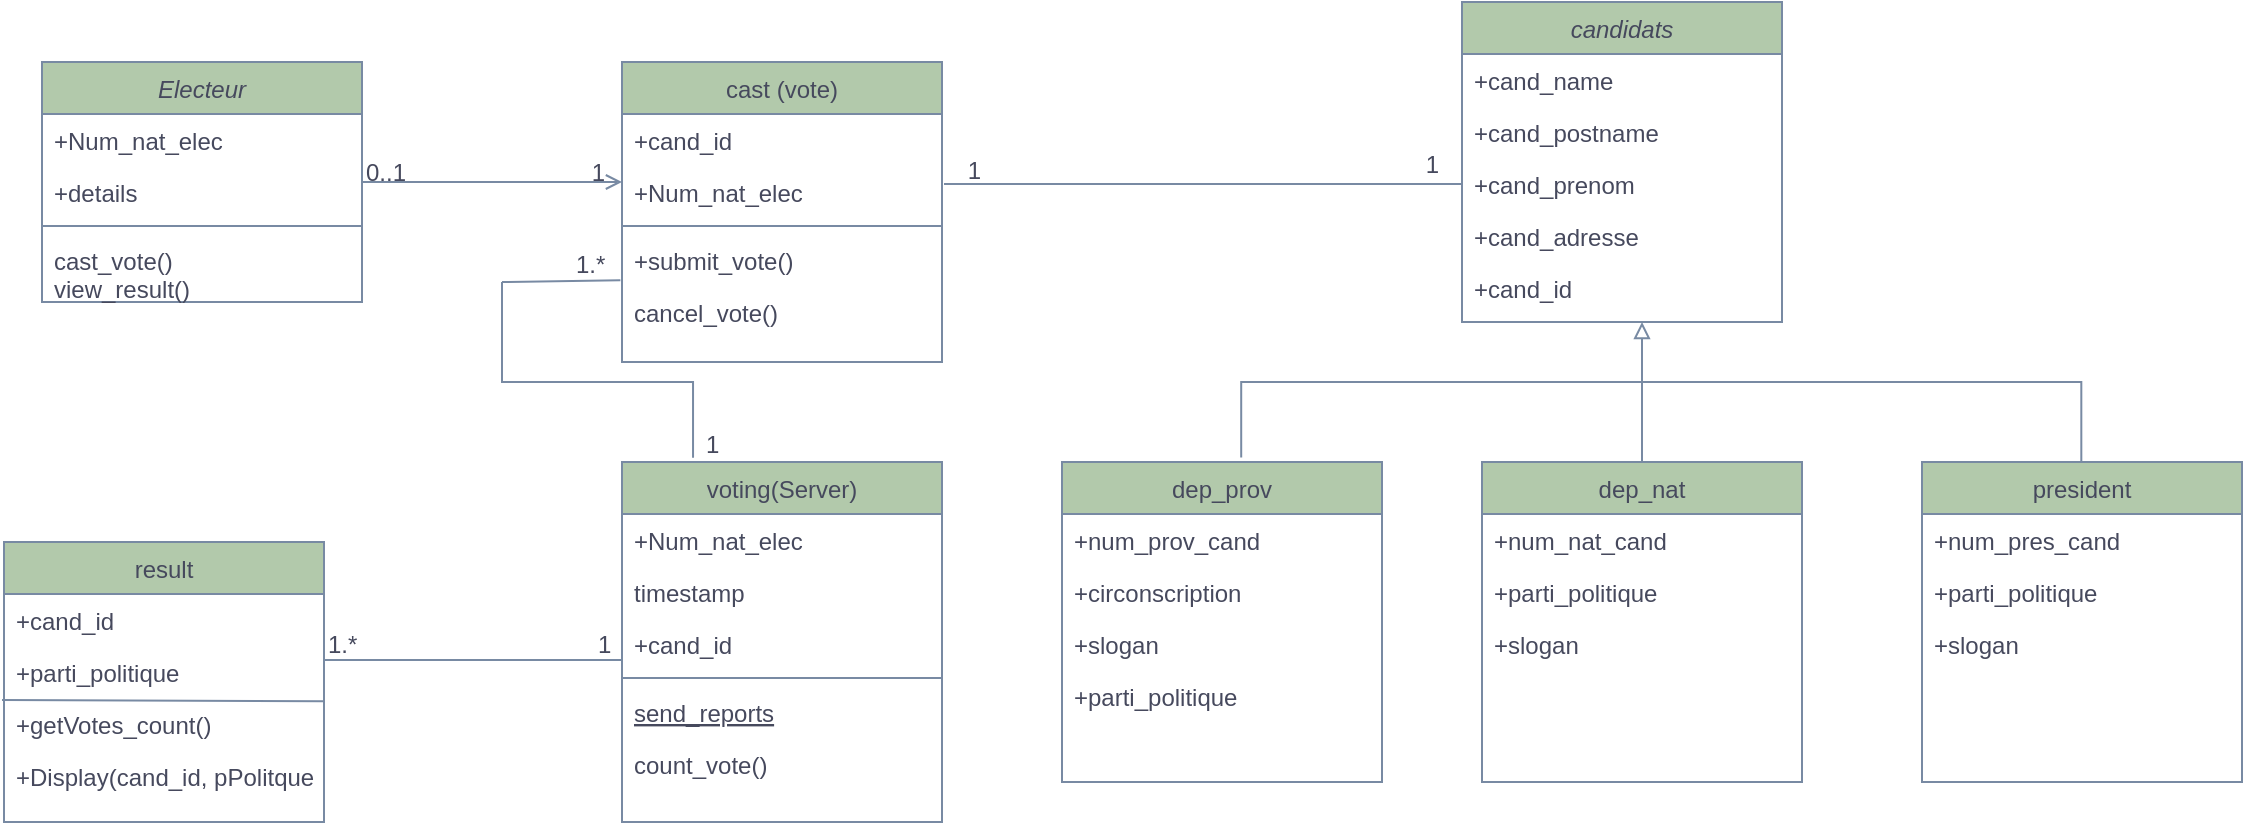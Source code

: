 <mxfile version="13.9.9" type="device"><diagram id="C5RBs43oDa-KdzZeNtuy" name="Page-1"><mxGraphModel dx="761" dy="346" grid="1" gridSize="10" guides="1" tooltips="1" connect="1" arrows="1" fold="1" page="1" pageScale="1" pageWidth="1200" pageHeight="400" math="0" shadow="0"><root><mxCell id="WIyWlLk6GJQsqaUBKTNV-0"/><mxCell id="WIyWlLk6GJQsqaUBKTNV-1" parent="WIyWlLk6GJQsqaUBKTNV-0"/><mxCell id="zkfFHV4jXpPFQw0GAbJ--0" value="Electeur" style="swimlane;fontStyle=2;align=center;verticalAlign=top;childLayout=stackLayout;horizontal=1;startSize=26;horizontalStack=0;resizeParent=1;resizeLast=0;collapsible=1;marginBottom=0;rounded=0;shadow=0;strokeWidth=1;fillColor=#B2C9AB;strokeColor=#788AA3;fontColor=#46495D;" parent="WIyWlLk6GJQsqaUBKTNV-1" vertex="1"><mxGeometry x="90" y="100" width="160" height="120" as="geometry"><mxRectangle x="230" y="140" width="160" height="26" as="alternateBounds"/></mxGeometry></mxCell><mxCell id="zkfFHV4jXpPFQw0GAbJ--1" value="+Num_nat_elec" style="text;align=left;verticalAlign=top;spacingLeft=4;spacingRight=4;overflow=hidden;rotatable=0;points=[[0,0.5],[1,0.5]];portConstraint=eastwest;fontColor=#46495D;" parent="zkfFHV4jXpPFQw0GAbJ--0" vertex="1"><mxGeometry y="26" width="160" height="26" as="geometry"/></mxCell><mxCell id="zkfFHV4jXpPFQw0GAbJ--2" value="+details" style="text;align=left;verticalAlign=top;spacingLeft=4;spacingRight=4;overflow=hidden;rotatable=0;points=[[0,0.5],[1,0.5]];portConstraint=eastwest;rounded=0;shadow=0;html=0;fontColor=#46495D;" parent="zkfFHV4jXpPFQw0GAbJ--0" vertex="1"><mxGeometry y="52" width="160" height="26" as="geometry"/></mxCell><mxCell id="zkfFHV4jXpPFQw0GAbJ--4" value="" style="line;html=1;strokeWidth=1;align=left;verticalAlign=middle;spacingTop=-1;spacingLeft=3;spacingRight=3;rotatable=0;labelPosition=right;points=[];portConstraint=eastwest;fillColor=#B2C9AB;strokeColor=#788AA3;fontColor=#46495D;" parent="zkfFHV4jXpPFQw0GAbJ--0" vertex="1"><mxGeometry y="78" width="160" height="8" as="geometry"/></mxCell><mxCell id="zkfFHV4jXpPFQw0GAbJ--5" value="cast_vote()&#10;view_result()" style="text;align=left;verticalAlign=top;spacingLeft=4;spacingRight=4;overflow=hidden;rotatable=0;points=[[0,0.5],[1,0.5]];portConstraint=eastwest;fontColor=#46495D;" parent="zkfFHV4jXpPFQw0GAbJ--0" vertex="1"><mxGeometry y="86" width="160" height="34" as="geometry"/></mxCell><mxCell id="zkfFHV4jXpPFQw0GAbJ--6" value="voting(Server)" style="swimlane;fontStyle=0;align=center;verticalAlign=top;childLayout=stackLayout;horizontal=1;startSize=26;horizontalStack=0;resizeParent=1;resizeLast=0;collapsible=1;marginBottom=0;rounded=0;shadow=0;strokeWidth=1;fillColor=#B2C9AB;strokeColor=#788AA3;fontColor=#46495D;" parent="WIyWlLk6GJQsqaUBKTNV-1" vertex="1"><mxGeometry x="380" y="300" width="160" height="180" as="geometry"><mxRectangle x="130" y="380" width="160" height="26" as="alternateBounds"/></mxGeometry></mxCell><mxCell id="AhHvdyiRwYtzMfszBJQ5-55" value="+Num_nat_elec" style="text;align=left;verticalAlign=top;spacingLeft=4;spacingRight=4;overflow=hidden;rotatable=0;points=[[0,0.5],[1,0.5]];portConstraint=eastwest;fontColor=#46495D;" vertex="1" parent="zkfFHV4jXpPFQw0GAbJ--6"><mxGeometry y="26" width="160" height="26" as="geometry"/></mxCell><mxCell id="AhHvdyiRwYtzMfszBJQ5-57" value="timestamp" style="text;align=left;verticalAlign=top;spacingLeft=4;spacingRight=4;overflow=hidden;rotatable=0;points=[[0,0.5],[1,0.5]];portConstraint=eastwest;fontColor=#46495D;" vertex="1" parent="zkfFHV4jXpPFQw0GAbJ--6"><mxGeometry y="52" width="160" height="26" as="geometry"/></mxCell><mxCell id="AhHvdyiRwYtzMfszBJQ5-56" value="+cand_id" style="text;align=left;verticalAlign=top;spacingLeft=4;spacingRight=4;overflow=hidden;rotatable=0;points=[[0,0.5],[1,0.5]];portConstraint=eastwest;fontColor=#46495D;" vertex="1" parent="zkfFHV4jXpPFQw0GAbJ--6"><mxGeometry y="78" width="160" height="26" as="geometry"/></mxCell><mxCell id="zkfFHV4jXpPFQw0GAbJ--9" value="" style="line;html=1;strokeWidth=1;align=left;verticalAlign=middle;spacingTop=-1;spacingLeft=3;spacingRight=3;rotatable=0;labelPosition=right;points=[];portConstraint=eastwest;fillColor=#B2C9AB;strokeColor=#788AA3;fontColor=#46495D;" parent="zkfFHV4jXpPFQw0GAbJ--6" vertex="1"><mxGeometry y="104" width="160" height="8" as="geometry"/></mxCell><mxCell id="zkfFHV4jXpPFQw0GAbJ--10" value="send_reports" style="text;align=left;verticalAlign=top;spacingLeft=4;spacingRight=4;overflow=hidden;rotatable=0;points=[[0,0.5],[1,0.5]];portConstraint=eastwest;fontStyle=4;fontColor=#46495D;" parent="zkfFHV4jXpPFQw0GAbJ--6" vertex="1"><mxGeometry y="112" width="160" height="26" as="geometry"/></mxCell><mxCell id="zkfFHV4jXpPFQw0GAbJ--11" value="count_vote()" style="text;align=left;verticalAlign=top;spacingLeft=4;spacingRight=4;overflow=hidden;rotatable=0;points=[[0,0.5],[1,0.5]];portConstraint=eastwest;fontColor=#46495D;" parent="zkfFHV4jXpPFQw0GAbJ--6" vertex="1"><mxGeometry y="138" width="160" height="26" as="geometry"/></mxCell><mxCell id="zkfFHV4jXpPFQw0GAbJ--17" value="cast (vote)" style="swimlane;fontStyle=0;align=center;verticalAlign=top;childLayout=stackLayout;horizontal=1;startSize=26;horizontalStack=0;resizeParent=1;resizeLast=0;collapsible=1;marginBottom=0;rounded=0;shadow=0;strokeWidth=1;fillColor=#B2C9AB;strokeColor=#788AA3;fontColor=#46495D;" parent="WIyWlLk6GJQsqaUBKTNV-1" vertex="1"><mxGeometry x="380" y="100" width="160" height="150" as="geometry"><mxRectangle x="550" y="140" width="160" height="26" as="alternateBounds"/></mxGeometry></mxCell><mxCell id="zkfFHV4jXpPFQw0GAbJ--18" value="+cand_id" style="text;align=left;verticalAlign=top;spacingLeft=4;spacingRight=4;overflow=hidden;rotatable=0;points=[[0,0.5],[1,0.5]];portConstraint=eastwest;fontColor=#46495D;" parent="zkfFHV4jXpPFQw0GAbJ--17" vertex="1"><mxGeometry y="26" width="160" height="26" as="geometry"/></mxCell><mxCell id="zkfFHV4jXpPFQw0GAbJ--19" value="+Num_nat_elec" style="text;align=left;verticalAlign=top;spacingLeft=4;spacingRight=4;overflow=hidden;rotatable=0;points=[[0,0.5],[1,0.5]];portConstraint=eastwest;rounded=0;shadow=0;html=0;fontColor=#46495D;" parent="zkfFHV4jXpPFQw0GAbJ--17" vertex="1"><mxGeometry y="52" width="160" height="26" as="geometry"/></mxCell><mxCell id="zkfFHV4jXpPFQw0GAbJ--23" value="" style="line;html=1;strokeWidth=1;align=left;verticalAlign=middle;spacingTop=-1;spacingLeft=3;spacingRight=3;rotatable=0;labelPosition=right;points=[];portConstraint=eastwest;fillColor=#B2C9AB;strokeColor=#788AA3;fontColor=#46495D;" parent="zkfFHV4jXpPFQw0GAbJ--17" vertex="1"><mxGeometry y="78" width="160" height="8" as="geometry"/></mxCell><mxCell id="zkfFHV4jXpPFQw0GAbJ--24" value="+submit_vote()" style="text;align=left;verticalAlign=top;spacingLeft=4;spacingRight=4;overflow=hidden;rotatable=0;points=[[0,0.5],[1,0.5]];portConstraint=eastwest;fontColor=#46495D;" parent="zkfFHV4jXpPFQw0GAbJ--17" vertex="1"><mxGeometry y="86" width="160" height="26" as="geometry"/></mxCell><mxCell id="zkfFHV4jXpPFQw0GAbJ--25" value="cancel_vote()" style="text;align=left;verticalAlign=top;spacingLeft=4;spacingRight=4;overflow=hidden;rotatable=0;points=[[0,0.5],[1,0.5]];portConstraint=eastwest;fontColor=#46495D;" parent="zkfFHV4jXpPFQw0GAbJ--17" vertex="1"><mxGeometry y="112" width="160" height="26" as="geometry"/></mxCell><mxCell id="zkfFHV4jXpPFQw0GAbJ--26" value="" style="endArrow=open;shadow=0;strokeWidth=1;rounded=0;endFill=1;edgeStyle=elbowEdgeStyle;elbow=vertical;strokeColor=#788AA3;fontColor=#46495D;" parent="WIyWlLk6GJQsqaUBKTNV-1" source="zkfFHV4jXpPFQw0GAbJ--0" target="zkfFHV4jXpPFQw0GAbJ--17" edge="1"><mxGeometry x="0.5" y="41" relative="1" as="geometry"><mxPoint x="380" y="192" as="sourcePoint"/><mxPoint x="540" y="192" as="targetPoint"/><mxPoint x="-40" y="32" as="offset"/></mxGeometry></mxCell><mxCell id="zkfFHV4jXpPFQw0GAbJ--27" value="0..1" style="resizable=0;align=left;verticalAlign=bottom;labelBackgroundColor=none;fontSize=12;fillColor=#B2C9AB;strokeColor=#788AA3;fontColor=#46495D;" parent="zkfFHV4jXpPFQw0GAbJ--26" connectable="0" vertex="1"><mxGeometry x="-1" relative="1" as="geometry"><mxPoint y="4" as="offset"/></mxGeometry></mxCell><mxCell id="zkfFHV4jXpPFQw0GAbJ--28" value="1" style="resizable=0;align=right;verticalAlign=bottom;labelBackgroundColor=none;fontSize=12;fillColor=#B2C9AB;strokeColor=#788AA3;fontColor=#46495D;" parent="zkfFHV4jXpPFQw0GAbJ--26" connectable="0" vertex="1"><mxGeometry x="1" relative="1" as="geometry"><mxPoint x="-7" y="4" as="offset"/></mxGeometry></mxCell><mxCell id="zkfFHV4jXpPFQw0GAbJ--13" value="result" style="swimlane;fontStyle=0;align=center;verticalAlign=top;childLayout=stackLayout;horizontal=1;startSize=26;horizontalStack=0;resizeParent=1;resizeLast=0;collapsible=1;marginBottom=0;rounded=0;shadow=0;strokeWidth=1;fillColor=#B2C9AB;strokeColor=#788AA3;fontColor=#46495D;" parent="WIyWlLk6GJQsqaUBKTNV-1" vertex="1"><mxGeometry x="71" y="340" width="160" height="140" as="geometry"><mxRectangle x="340" y="380" width="170" height="26" as="alternateBounds"/></mxGeometry></mxCell><mxCell id="zkfFHV4jXpPFQw0GAbJ--14" value="+cand_id" style="text;align=left;verticalAlign=top;spacingLeft=4;spacingRight=4;overflow=hidden;rotatable=0;points=[[0,0.5],[1,0.5]];portConstraint=eastwest;fontColor=#46495D;" parent="zkfFHV4jXpPFQw0GAbJ--13" vertex="1"><mxGeometry y="26" width="160" height="26" as="geometry"/></mxCell><mxCell id="zkfFHV4jXpPFQw0GAbJ--15" value="" style="line;html=1;strokeWidth=1;align=left;verticalAlign=middle;spacingTop=-1;spacingLeft=3;spacingRight=3;rotatable=0;labelPosition=right;points=[];portConstraint=eastwest;fillColor=#B2C9AB;strokeColor=#788AA3;fontColor=#46495D;" parent="zkfFHV4jXpPFQw0GAbJ--13" vertex="1"><mxGeometry y="52" width="160" as="geometry"/></mxCell><mxCell id="AhHvdyiRwYtzMfszBJQ5-62" value="+parti_politique" style="text;align=left;verticalAlign=top;spacingLeft=4;spacingRight=4;overflow=hidden;rotatable=0;points=[[0,0.5],[1,0.5]];portConstraint=eastwest;fontColor=#46495D;" vertex="1" parent="zkfFHV4jXpPFQw0GAbJ--13"><mxGeometry y="52" width="160" height="26" as="geometry"/></mxCell><mxCell id="AhHvdyiRwYtzMfszBJQ5-64" value="" style="endArrow=none;html=1;strokeColor=#788AA3;fillColor=#B2C9AB;fontColor=#46495D;entryX=1.003;entryY=1.062;entryDx=0;entryDy=0;entryPerimeter=0;" edge="1" parent="zkfFHV4jXpPFQw0GAbJ--13" target="AhHvdyiRwYtzMfszBJQ5-62"><mxGeometry width="50" height="50" relative="1" as="geometry"><mxPoint x="-1" y="79" as="sourcePoint"/><mxPoint x="89" y="52" as="targetPoint"/></mxGeometry></mxCell><mxCell id="AhHvdyiRwYtzMfszBJQ5-65" value="+getVotes_count()" style="text;align=left;verticalAlign=top;spacingLeft=4;spacingRight=4;overflow=hidden;rotatable=0;points=[[0,0.5],[1,0.5]];portConstraint=eastwest;fontColor=#46495D;" vertex="1" parent="zkfFHV4jXpPFQw0GAbJ--13"><mxGeometry y="78" width="160" height="26" as="geometry"/></mxCell><mxCell id="AhHvdyiRwYtzMfszBJQ5-66" value="+Display(cand_id, pPolitque)" style="text;align=left;verticalAlign=top;spacingLeft=4;spacingRight=4;overflow=hidden;rotatable=0;points=[[0,0.5],[1,0.5]];portConstraint=eastwest;fontColor=#46495D;" vertex="1" parent="zkfFHV4jXpPFQw0GAbJ--13"><mxGeometry y="104" width="160" height="26" as="geometry"/></mxCell><mxCell id="AhHvdyiRwYtzMfszBJQ5-52" value="" style="group" vertex="1" connectable="0" parent="WIyWlLk6GJQsqaUBKTNV-1"><mxGeometry x="600" y="70" width="590" height="390" as="geometry"/></mxCell><mxCell id="AhHvdyiRwYtzMfszBJQ5-0" value="candidats" style="swimlane;fontStyle=2;align=center;verticalAlign=top;childLayout=stackLayout;horizontal=1;startSize=26;horizontalStack=0;resizeParent=1;resizeLast=0;collapsible=1;marginBottom=0;rounded=0;shadow=0;strokeWidth=1;fillColor=#B2C9AB;strokeColor=#788AA3;fontColor=#46495D;" vertex="1" parent="AhHvdyiRwYtzMfszBJQ5-52"><mxGeometry x="200" width="160" height="160" as="geometry"><mxRectangle x="550" y="140" width="160" height="26" as="alternateBounds"/></mxGeometry></mxCell><mxCell id="AhHvdyiRwYtzMfszBJQ5-1" value="+cand_name" style="text;align=left;verticalAlign=top;spacingLeft=4;spacingRight=4;overflow=hidden;rotatable=0;points=[[0,0.5],[1,0.5]];portConstraint=eastwest;fontColor=#46495D;" vertex="1" parent="AhHvdyiRwYtzMfszBJQ5-0"><mxGeometry y="26" width="160" height="26" as="geometry"/></mxCell><mxCell id="AhHvdyiRwYtzMfszBJQ5-2" value="+cand_postname&#10;" style="text;align=left;verticalAlign=top;spacingLeft=4;spacingRight=4;overflow=hidden;rotatable=0;points=[[0,0.5],[1,0.5]];portConstraint=eastwest;rounded=0;shadow=0;html=0;fontColor=#46495D;" vertex="1" parent="AhHvdyiRwYtzMfszBJQ5-0"><mxGeometry y="52" width="160" height="26" as="geometry"/></mxCell><mxCell id="AhHvdyiRwYtzMfszBJQ5-7" value="+cand_prenom" style="text;align=left;verticalAlign=top;spacingLeft=4;spacingRight=4;overflow=hidden;rotatable=0;points=[[0,0.5],[1,0.5]];portConstraint=eastwest;rounded=0;shadow=0;html=0;fontColor=#46495D;" vertex="1" parent="AhHvdyiRwYtzMfszBJQ5-0"><mxGeometry y="78" width="160" height="26" as="geometry"/></mxCell><mxCell id="AhHvdyiRwYtzMfszBJQ5-8" value="+cand_adresse&#10;" style="text;align=left;verticalAlign=top;spacingLeft=4;spacingRight=4;overflow=hidden;rotatable=0;points=[[0,0.5],[1,0.5]];portConstraint=eastwest;rounded=0;shadow=0;html=0;fontColor=#46495D;" vertex="1" parent="AhHvdyiRwYtzMfszBJQ5-0"><mxGeometry y="104" width="160" height="26" as="geometry"/></mxCell><mxCell id="AhHvdyiRwYtzMfszBJQ5-61" value="+cand_id&#10;" style="text;align=left;verticalAlign=top;spacingLeft=4;spacingRight=4;overflow=hidden;rotatable=0;points=[[0,0.5],[1,0.5]];portConstraint=eastwest;rounded=0;shadow=0;html=0;fontColor=#46495D;" vertex="1" parent="AhHvdyiRwYtzMfszBJQ5-0"><mxGeometry y="130" width="160" height="26" as="geometry"/></mxCell><mxCell id="AhHvdyiRwYtzMfszBJQ5-10" value="dep_prov" style="swimlane;fontStyle=0;align=center;verticalAlign=top;childLayout=stackLayout;horizontal=1;startSize=26;horizontalStack=0;resizeParent=1;resizeLast=0;collapsible=1;marginBottom=0;rounded=0;shadow=0;strokeWidth=1;fillColor=#B2C9AB;strokeColor=#788AA3;fontColor=#46495D;" vertex="1" parent="AhHvdyiRwYtzMfszBJQ5-52"><mxGeometry y="230" width="160" height="160" as="geometry"><mxRectangle x="550" y="140" width="160" height="26" as="alternateBounds"/></mxGeometry></mxCell><mxCell id="AhHvdyiRwYtzMfszBJQ5-11" value="+num_prov_cand" style="text;align=left;verticalAlign=top;spacingLeft=4;spacingRight=4;overflow=hidden;rotatable=0;points=[[0,0.5],[1,0.5]];portConstraint=eastwest;fontColor=#46495D;" vertex="1" parent="AhHvdyiRwYtzMfszBJQ5-10"><mxGeometry y="26" width="160" height="26" as="geometry"/></mxCell><mxCell id="AhHvdyiRwYtzMfszBJQ5-12" value="+circonscription" style="text;align=left;verticalAlign=top;spacingLeft=4;spacingRight=4;overflow=hidden;rotatable=0;points=[[0,0.5],[1,0.5]];portConstraint=eastwest;rounded=0;shadow=0;html=0;fontColor=#46495D;" vertex="1" parent="AhHvdyiRwYtzMfszBJQ5-10"><mxGeometry y="52" width="160" height="26" as="geometry"/></mxCell><mxCell id="AhHvdyiRwYtzMfszBJQ5-13" value="+slogan" style="text;align=left;verticalAlign=top;spacingLeft=4;spacingRight=4;overflow=hidden;rotatable=0;points=[[0,0.5],[1,0.5]];portConstraint=eastwest;rounded=0;shadow=0;html=0;fontColor=#46495D;" vertex="1" parent="AhHvdyiRwYtzMfszBJQ5-10"><mxGeometry y="78" width="160" height="26" as="geometry"/></mxCell><mxCell id="AhHvdyiRwYtzMfszBJQ5-14" value="+parti_politique" style="text;align=left;verticalAlign=top;spacingLeft=4;spacingRight=4;overflow=hidden;rotatable=0;points=[[0,0.5],[1,0.5]];portConstraint=eastwest;rounded=0;shadow=0;html=0;fontColor=#46495D;" vertex="1" parent="AhHvdyiRwYtzMfszBJQ5-10"><mxGeometry y="104" width="160" height="26" as="geometry"/></mxCell><mxCell id="AhHvdyiRwYtzMfszBJQ5-15" value="dep_nat" style="swimlane;fontStyle=0;align=center;verticalAlign=top;childLayout=stackLayout;horizontal=1;startSize=26;horizontalStack=0;resizeParent=1;resizeLast=0;collapsible=1;marginBottom=0;rounded=0;shadow=0;strokeWidth=1;fillColor=#B2C9AB;strokeColor=#788AA3;fontColor=#46495D;" vertex="1" parent="AhHvdyiRwYtzMfszBJQ5-52"><mxGeometry x="210" y="230" width="160" height="160" as="geometry"><mxRectangle x="550" y="140" width="160" height="26" as="alternateBounds"/></mxGeometry></mxCell><mxCell id="AhHvdyiRwYtzMfszBJQ5-38" value="+num_nat_cand" style="text;align=left;verticalAlign=top;spacingLeft=4;spacingRight=4;overflow=hidden;rotatable=0;points=[[0,0.5],[1,0.5]];portConstraint=eastwest;fontColor=#46495D;" vertex="1" parent="AhHvdyiRwYtzMfszBJQ5-15"><mxGeometry y="26" width="160" height="26" as="geometry"/></mxCell><mxCell id="AhHvdyiRwYtzMfszBJQ5-41" value="+parti_politique" style="text;align=left;verticalAlign=top;spacingLeft=4;spacingRight=4;overflow=hidden;rotatable=0;points=[[0,0.5],[1,0.5]];portConstraint=eastwest;rounded=0;shadow=0;html=0;fontColor=#46495D;" vertex="1" parent="AhHvdyiRwYtzMfszBJQ5-15"><mxGeometry y="52" width="160" height="26" as="geometry"/></mxCell><mxCell id="AhHvdyiRwYtzMfszBJQ5-40" value="+slogan" style="text;align=left;verticalAlign=top;spacingLeft=4;spacingRight=4;overflow=hidden;rotatable=0;points=[[0,0.5],[1,0.5]];portConstraint=eastwest;rounded=0;shadow=0;html=0;fontColor=#46495D;" vertex="1" parent="AhHvdyiRwYtzMfszBJQ5-15"><mxGeometry y="78" width="160" height="26" as="geometry"/></mxCell><mxCell id="AhHvdyiRwYtzMfszBJQ5-20" value="president" style="swimlane;fontStyle=0;align=center;verticalAlign=top;childLayout=stackLayout;horizontal=1;startSize=26;horizontalStack=0;resizeParent=1;resizeLast=0;collapsible=1;marginBottom=0;rounded=0;shadow=0;strokeWidth=1;fillColor=#B2C9AB;strokeColor=#788AA3;fontColor=#46495D;" vertex="1" parent="AhHvdyiRwYtzMfszBJQ5-52"><mxGeometry x="430" y="230" width="160" height="160" as="geometry"><mxRectangle x="550" y="140" width="160" height="26" as="alternateBounds"/></mxGeometry></mxCell><mxCell id="AhHvdyiRwYtzMfszBJQ5-21" value="+num_pres_cand" style="text;align=left;verticalAlign=top;spacingLeft=4;spacingRight=4;overflow=hidden;rotatable=0;points=[[0,0.5],[1,0.5]];portConstraint=eastwest;fontColor=#46495D;" vertex="1" parent="AhHvdyiRwYtzMfszBJQ5-20"><mxGeometry y="26" width="160" height="26" as="geometry"/></mxCell><mxCell id="AhHvdyiRwYtzMfszBJQ5-46" value="+parti_politique" style="text;align=left;verticalAlign=top;spacingLeft=4;spacingRight=4;overflow=hidden;rotatable=0;points=[[0,0.5],[1,0.5]];portConstraint=eastwest;rounded=0;shadow=0;html=0;fontColor=#46495D;" vertex="1" parent="AhHvdyiRwYtzMfszBJQ5-20"><mxGeometry y="52" width="160" height="26" as="geometry"/></mxCell><mxCell id="AhHvdyiRwYtzMfszBJQ5-47" value="+slogan" style="text;align=left;verticalAlign=top;spacingLeft=4;spacingRight=4;overflow=hidden;rotatable=0;points=[[0,0.5],[1,0.5]];portConstraint=eastwest;rounded=0;shadow=0;html=0;fontColor=#46495D;" vertex="1" parent="AhHvdyiRwYtzMfszBJQ5-20"><mxGeometry y="78" width="160" height="26" as="geometry"/></mxCell><mxCell id="AhHvdyiRwYtzMfszBJQ5-49" value="" style="endArrow=block;html=1;strokeColor=#788AA3;fillColor=#B2C9AB;fontColor=#46495D;endFill=0;edgeStyle=elbowEdgeStyle;elbow=vertical;rounded=0;exitX=0.56;exitY=-0.014;exitDx=0;exitDy=0;exitPerimeter=0;" edge="1" parent="AhHvdyiRwYtzMfszBJQ5-52" source="AhHvdyiRwYtzMfszBJQ5-10"><mxGeometry width="50" height="50" relative="1" as="geometry"><mxPoint x="240" y="220" as="sourcePoint"/><mxPoint x="290" y="160" as="targetPoint"/><Array as="points"><mxPoint x="190" y="190"/><mxPoint x="270" y="194"/></Array></mxGeometry></mxCell><mxCell id="AhHvdyiRwYtzMfszBJQ5-50" value="" style="endArrow=none;html=1;strokeColor=#788AA3;fillColor=#B2C9AB;fontColor=#46495D;edgeStyle=elbowEdgeStyle;elbow=vertical;rounded=0;exitX=0.5;exitY=0;exitDx=0;exitDy=0;" edge="1" parent="AhHvdyiRwYtzMfszBJQ5-52" source="AhHvdyiRwYtzMfszBJQ5-15"><mxGeometry width="50" height="50" relative="1" as="geometry"><mxPoint x="340" y="220" as="sourcePoint"/><mxPoint x="290" y="190" as="targetPoint"/></mxGeometry></mxCell><mxCell id="AhHvdyiRwYtzMfszBJQ5-51" value="" style="endArrow=none;html=1;strokeColor=#788AA3;fillColor=#B2C9AB;fontColor=#46495D;edgeStyle=elbowEdgeStyle;elbow=vertical;rounded=0;exitX=0.5;exitY=0;exitDx=0;exitDy=0;" edge="1" parent="AhHvdyiRwYtzMfszBJQ5-52"><mxGeometry width="50" height="50" relative="1" as="geometry"><mxPoint x="509.66" y="230" as="sourcePoint"/><mxPoint x="290" y="190" as="targetPoint"/><Array as="points"><mxPoint x="400" y="190"/></Array></mxGeometry></mxCell><mxCell id="AhHvdyiRwYtzMfszBJQ5-68" value="1" style="resizable=0;align=right;verticalAlign=bottom;labelBackgroundColor=none;fontSize=12;fillColor=#B2C9AB;strokeColor=#788AA3;fontColor=#46495D;" connectable="0" vertex="1" parent="AhHvdyiRwYtzMfszBJQ5-52"><mxGeometry x="190.0" y="89.998" as="geometry"/></mxCell><mxCell id="AhHvdyiRwYtzMfszBJQ5-53" value="" style="endArrow=none;html=1;strokeColor=#788AA3;fillColor=#B2C9AB;fontColor=#46495D;entryX=0;entryY=0.5;entryDx=0;entryDy=0;" edge="1" parent="WIyWlLk6GJQsqaUBKTNV-1" target="AhHvdyiRwYtzMfszBJQ5-7"><mxGeometry width="50" height="50" relative="1" as="geometry"><mxPoint x="541" y="161" as="sourcePoint"/><mxPoint x="625" y="110" as="targetPoint"/></mxGeometry></mxCell><mxCell id="AhHvdyiRwYtzMfszBJQ5-58" value="" style="endArrow=none;html=1;strokeColor=#788AA3;fillColor=#B2C9AB;fontColor=#46495D;edgeStyle=elbowEdgeStyle;elbow=vertical;rounded=0;entryX=0.222;entryY=-0.012;entryDx=0;entryDy=0;entryPerimeter=0;" edge="1" parent="WIyWlLk6GJQsqaUBKTNV-1" target="zkfFHV4jXpPFQw0GAbJ--6"><mxGeometry width="50" height="50" relative="1" as="geometry"><mxPoint x="320" y="210" as="sourcePoint"/><mxPoint x="360" y="350" as="targetPoint"/><Array as="points"><mxPoint x="370" y="260"/></Array></mxGeometry></mxCell><mxCell id="AhHvdyiRwYtzMfszBJQ5-59" value="" style="endArrow=none;html=1;strokeColor=#788AA3;fillColor=#B2C9AB;fontColor=#46495D;entryX=-0.005;entryY=0.891;entryDx=0;entryDy=0;entryPerimeter=0;" edge="1" parent="WIyWlLk6GJQsqaUBKTNV-1"><mxGeometry width="50" height="50" relative="1" as="geometry"><mxPoint x="320" y="210" as="sourcePoint"/><mxPoint x="379.2" y="209.166" as="targetPoint"/></mxGeometry></mxCell><mxCell id="AhHvdyiRwYtzMfszBJQ5-60" value="" style="endArrow=none;html=1;strokeColor=#788AA3;fillColor=#B2C9AB;fontColor=#46495D;entryX=-0.008;entryY=0.826;entryDx=0;entryDy=0;entryPerimeter=0;" edge="1" parent="WIyWlLk6GJQsqaUBKTNV-1"><mxGeometry width="50" height="50" relative="1" as="geometry"><mxPoint x="231" y="399" as="sourcePoint"/><mxPoint x="380" y="398.996" as="targetPoint"/></mxGeometry></mxCell><mxCell id="AhHvdyiRwYtzMfszBJQ5-67" value="1" style="resizable=0;align=right;verticalAlign=bottom;labelBackgroundColor=none;fontSize=12;fillColor=#B2C9AB;strokeColor=#788AA3;fontColor=#46495D;" connectable="0" vertex="1" parent="WIyWlLk6GJQsqaUBKTNV-1"><mxGeometry x="561.0" y="162.998" as="geometry"/></mxCell><mxCell id="AhHvdyiRwYtzMfszBJQ5-69" value="1.*" style="resizable=0;align=left;verticalAlign=bottom;labelBackgroundColor=none;fontSize=12;fillColor=#B2C9AB;strokeColor=#788AA3;fontColor=#46495D;direction=south;" connectable="0" vertex="1" parent="WIyWlLk6GJQsqaUBKTNV-1"><mxGeometry x="355" y="209.998" as="geometry"/></mxCell><mxCell id="AhHvdyiRwYtzMfszBJQ5-70" value="1" style="resizable=0;align=left;verticalAlign=bottom;labelBackgroundColor=none;fontSize=12;fillColor=#B2C9AB;strokeColor=#788AA3;fontColor=#46495D;direction=south;" connectable="0" vertex="1" parent="WIyWlLk6GJQsqaUBKTNV-1"><mxGeometry x="420" y="299.998" as="geometry"/></mxCell><mxCell id="AhHvdyiRwYtzMfszBJQ5-71" value="1" style="resizable=0;align=left;verticalAlign=bottom;labelBackgroundColor=none;fontSize=12;fillColor=#B2C9AB;strokeColor=#788AA3;fontColor=#46495D;direction=west;" connectable="0" vertex="1" parent="WIyWlLk6GJQsqaUBKTNV-1"><mxGeometry x="366" y="399.998" as="geometry"/></mxCell><mxCell id="AhHvdyiRwYtzMfszBJQ5-73" value="1.*" style="resizable=0;align=left;verticalAlign=bottom;labelBackgroundColor=none;fontSize=12;fillColor=#B2C9AB;strokeColor=#788AA3;fontColor=#46495D;direction=south;" connectable="0" vertex="1" parent="WIyWlLk6GJQsqaUBKTNV-1"><mxGeometry x="231" y="399.998" as="geometry"/></mxCell></root></mxGraphModel></diagram></mxfile>